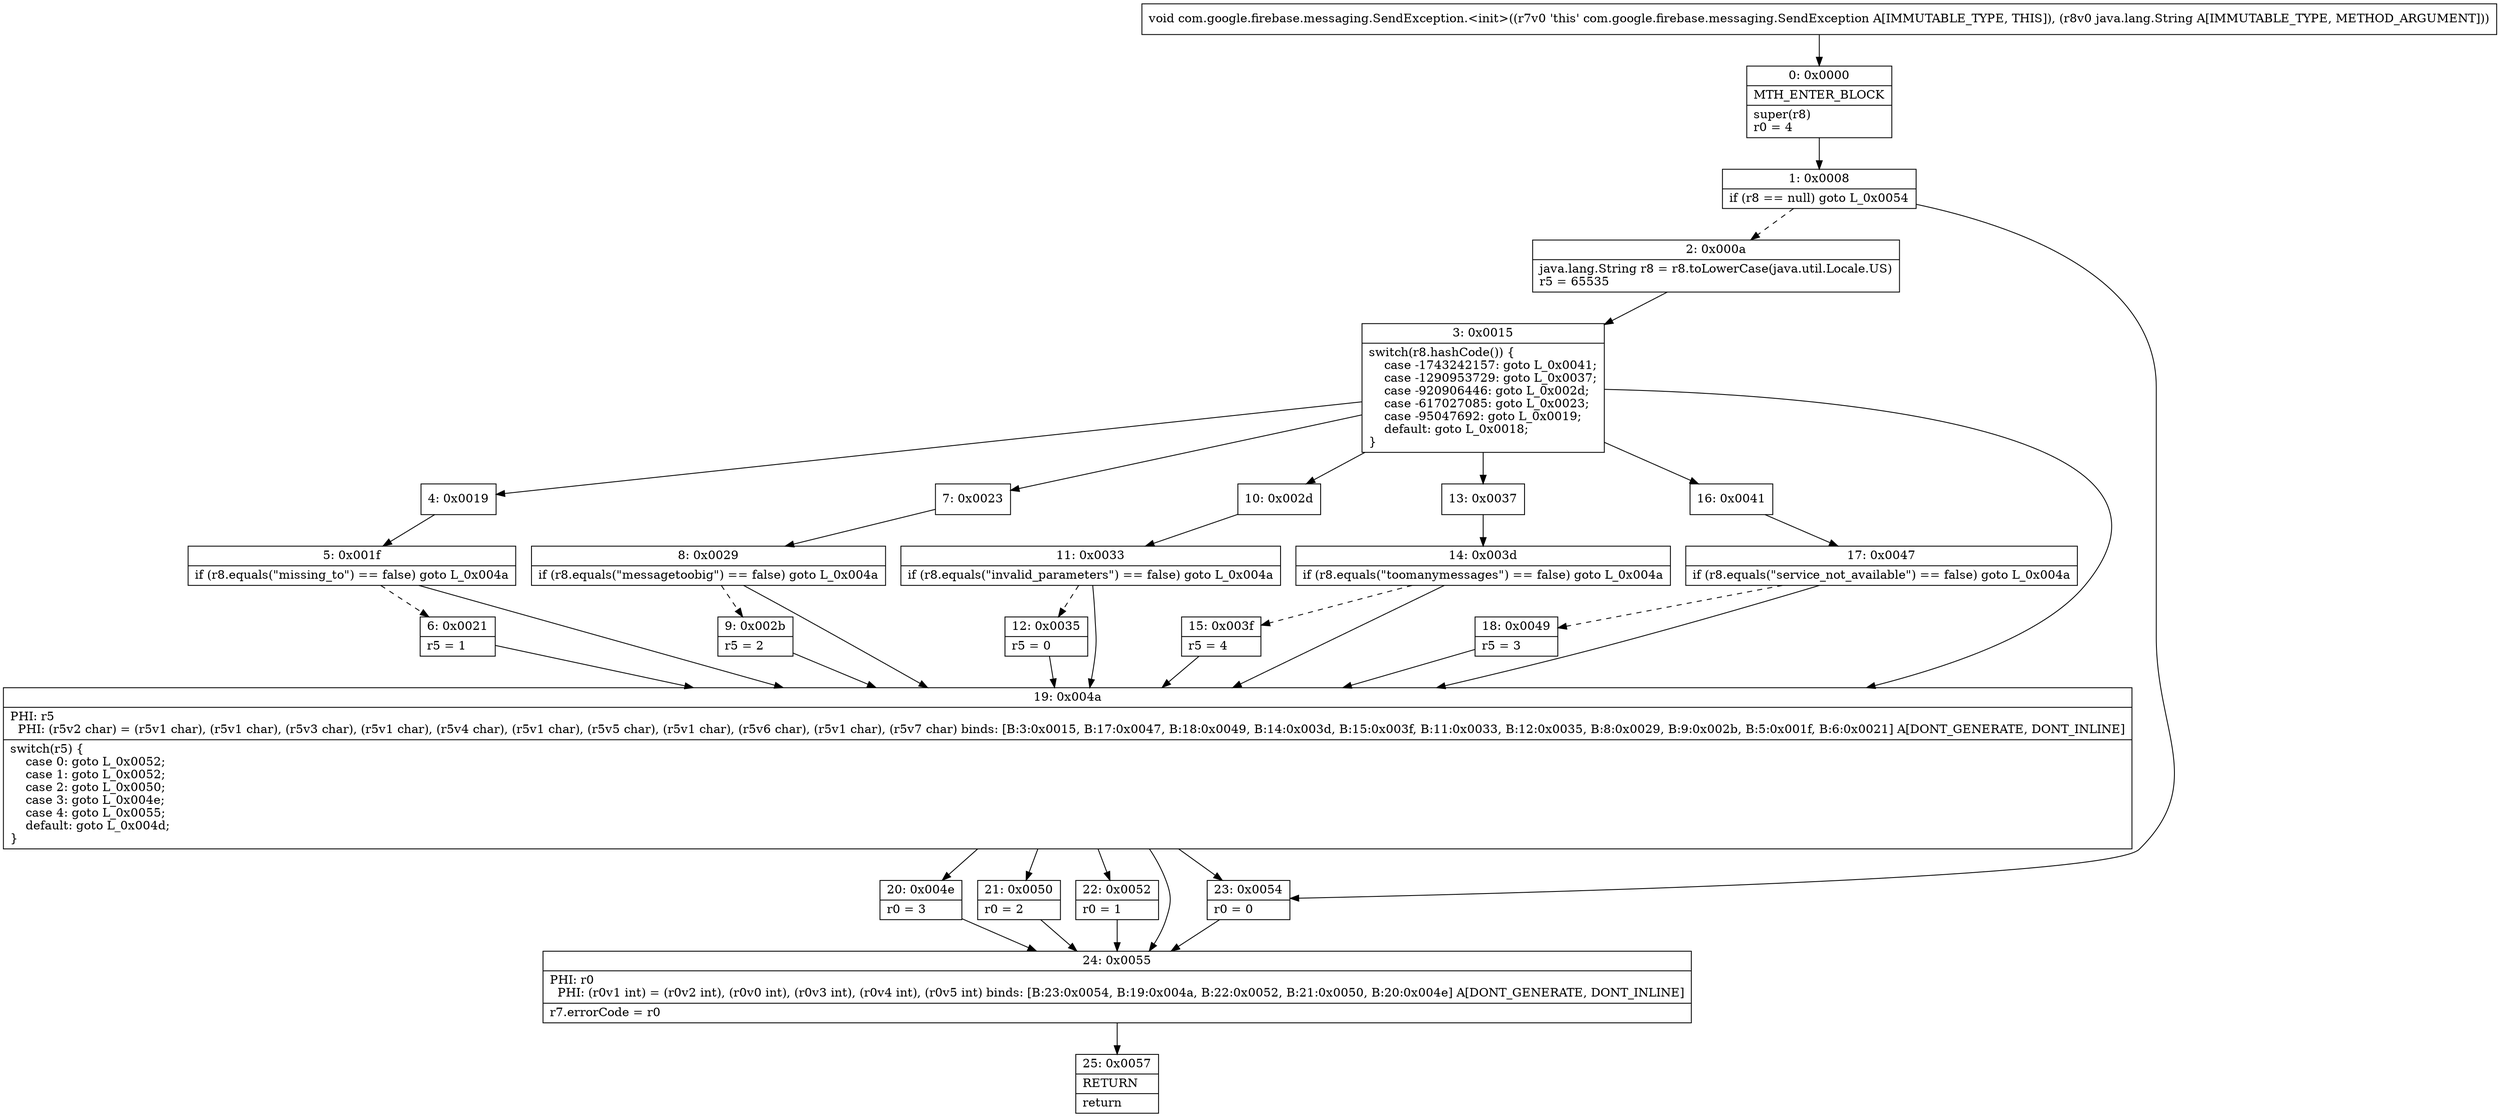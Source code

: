 digraph "CFG forcom.google.firebase.messaging.SendException.\<init\>(Ljava\/lang\/String;)V" {
Node_0 [shape=record,label="{0\:\ 0x0000|MTH_ENTER_BLOCK\l|super(r8)\lr0 = 4\l}"];
Node_1 [shape=record,label="{1\:\ 0x0008|if (r8 == null) goto L_0x0054\l}"];
Node_2 [shape=record,label="{2\:\ 0x000a|java.lang.String r8 = r8.toLowerCase(java.util.Locale.US)\lr5 = 65535\l}"];
Node_3 [shape=record,label="{3\:\ 0x0015|switch(r8.hashCode()) \{\l    case \-1743242157: goto L_0x0041;\l    case \-1290953729: goto L_0x0037;\l    case \-920906446: goto L_0x002d;\l    case \-617027085: goto L_0x0023;\l    case \-95047692: goto L_0x0019;\l    default: goto L_0x0018;\l\}\l}"];
Node_4 [shape=record,label="{4\:\ 0x0019}"];
Node_5 [shape=record,label="{5\:\ 0x001f|if (r8.equals(\"missing_to\") == false) goto L_0x004a\l}"];
Node_6 [shape=record,label="{6\:\ 0x0021|r5 = 1\l}"];
Node_7 [shape=record,label="{7\:\ 0x0023}"];
Node_8 [shape=record,label="{8\:\ 0x0029|if (r8.equals(\"messagetoobig\") == false) goto L_0x004a\l}"];
Node_9 [shape=record,label="{9\:\ 0x002b|r5 = 2\l}"];
Node_10 [shape=record,label="{10\:\ 0x002d}"];
Node_11 [shape=record,label="{11\:\ 0x0033|if (r8.equals(\"invalid_parameters\") == false) goto L_0x004a\l}"];
Node_12 [shape=record,label="{12\:\ 0x0035|r5 = 0\l}"];
Node_13 [shape=record,label="{13\:\ 0x0037}"];
Node_14 [shape=record,label="{14\:\ 0x003d|if (r8.equals(\"toomanymessages\") == false) goto L_0x004a\l}"];
Node_15 [shape=record,label="{15\:\ 0x003f|r5 = 4\l}"];
Node_16 [shape=record,label="{16\:\ 0x0041}"];
Node_17 [shape=record,label="{17\:\ 0x0047|if (r8.equals(\"service_not_available\") == false) goto L_0x004a\l}"];
Node_18 [shape=record,label="{18\:\ 0x0049|r5 = 3\l}"];
Node_19 [shape=record,label="{19\:\ 0x004a|PHI: r5 \l  PHI: (r5v2 char) = (r5v1 char), (r5v1 char), (r5v3 char), (r5v1 char), (r5v4 char), (r5v1 char), (r5v5 char), (r5v1 char), (r5v6 char), (r5v1 char), (r5v7 char) binds: [B:3:0x0015, B:17:0x0047, B:18:0x0049, B:14:0x003d, B:15:0x003f, B:11:0x0033, B:12:0x0035, B:8:0x0029, B:9:0x002b, B:5:0x001f, B:6:0x0021] A[DONT_GENERATE, DONT_INLINE]\l|switch(r5) \{\l    case 0: goto L_0x0052;\l    case 1: goto L_0x0052;\l    case 2: goto L_0x0050;\l    case 3: goto L_0x004e;\l    case 4: goto L_0x0055;\l    default: goto L_0x004d;\l\}\l}"];
Node_20 [shape=record,label="{20\:\ 0x004e|r0 = 3\l}"];
Node_21 [shape=record,label="{21\:\ 0x0050|r0 = 2\l}"];
Node_22 [shape=record,label="{22\:\ 0x0052|r0 = 1\l}"];
Node_23 [shape=record,label="{23\:\ 0x0054|r0 = 0\l}"];
Node_24 [shape=record,label="{24\:\ 0x0055|PHI: r0 \l  PHI: (r0v1 int) = (r0v2 int), (r0v0 int), (r0v3 int), (r0v4 int), (r0v5 int) binds: [B:23:0x0054, B:19:0x004a, B:22:0x0052, B:21:0x0050, B:20:0x004e] A[DONT_GENERATE, DONT_INLINE]\l|r7.errorCode = r0\l}"];
Node_25 [shape=record,label="{25\:\ 0x0057|RETURN\l|return\l}"];
MethodNode[shape=record,label="{void com.google.firebase.messaging.SendException.\<init\>((r7v0 'this' com.google.firebase.messaging.SendException A[IMMUTABLE_TYPE, THIS]), (r8v0 java.lang.String A[IMMUTABLE_TYPE, METHOD_ARGUMENT])) }"];
MethodNode -> Node_0;
Node_0 -> Node_1;
Node_1 -> Node_2[style=dashed];
Node_1 -> Node_23;
Node_2 -> Node_3;
Node_3 -> Node_4;
Node_3 -> Node_7;
Node_3 -> Node_10;
Node_3 -> Node_13;
Node_3 -> Node_16;
Node_3 -> Node_19;
Node_4 -> Node_5;
Node_5 -> Node_6[style=dashed];
Node_5 -> Node_19;
Node_6 -> Node_19;
Node_7 -> Node_8;
Node_8 -> Node_9[style=dashed];
Node_8 -> Node_19;
Node_9 -> Node_19;
Node_10 -> Node_11;
Node_11 -> Node_12[style=dashed];
Node_11 -> Node_19;
Node_12 -> Node_19;
Node_13 -> Node_14;
Node_14 -> Node_15[style=dashed];
Node_14 -> Node_19;
Node_15 -> Node_19;
Node_16 -> Node_17;
Node_17 -> Node_18[style=dashed];
Node_17 -> Node_19;
Node_18 -> Node_19;
Node_19 -> Node_20;
Node_19 -> Node_21;
Node_19 -> Node_22;
Node_19 -> Node_24;
Node_19 -> Node_23;
Node_20 -> Node_24;
Node_21 -> Node_24;
Node_22 -> Node_24;
Node_23 -> Node_24;
Node_24 -> Node_25;
}

